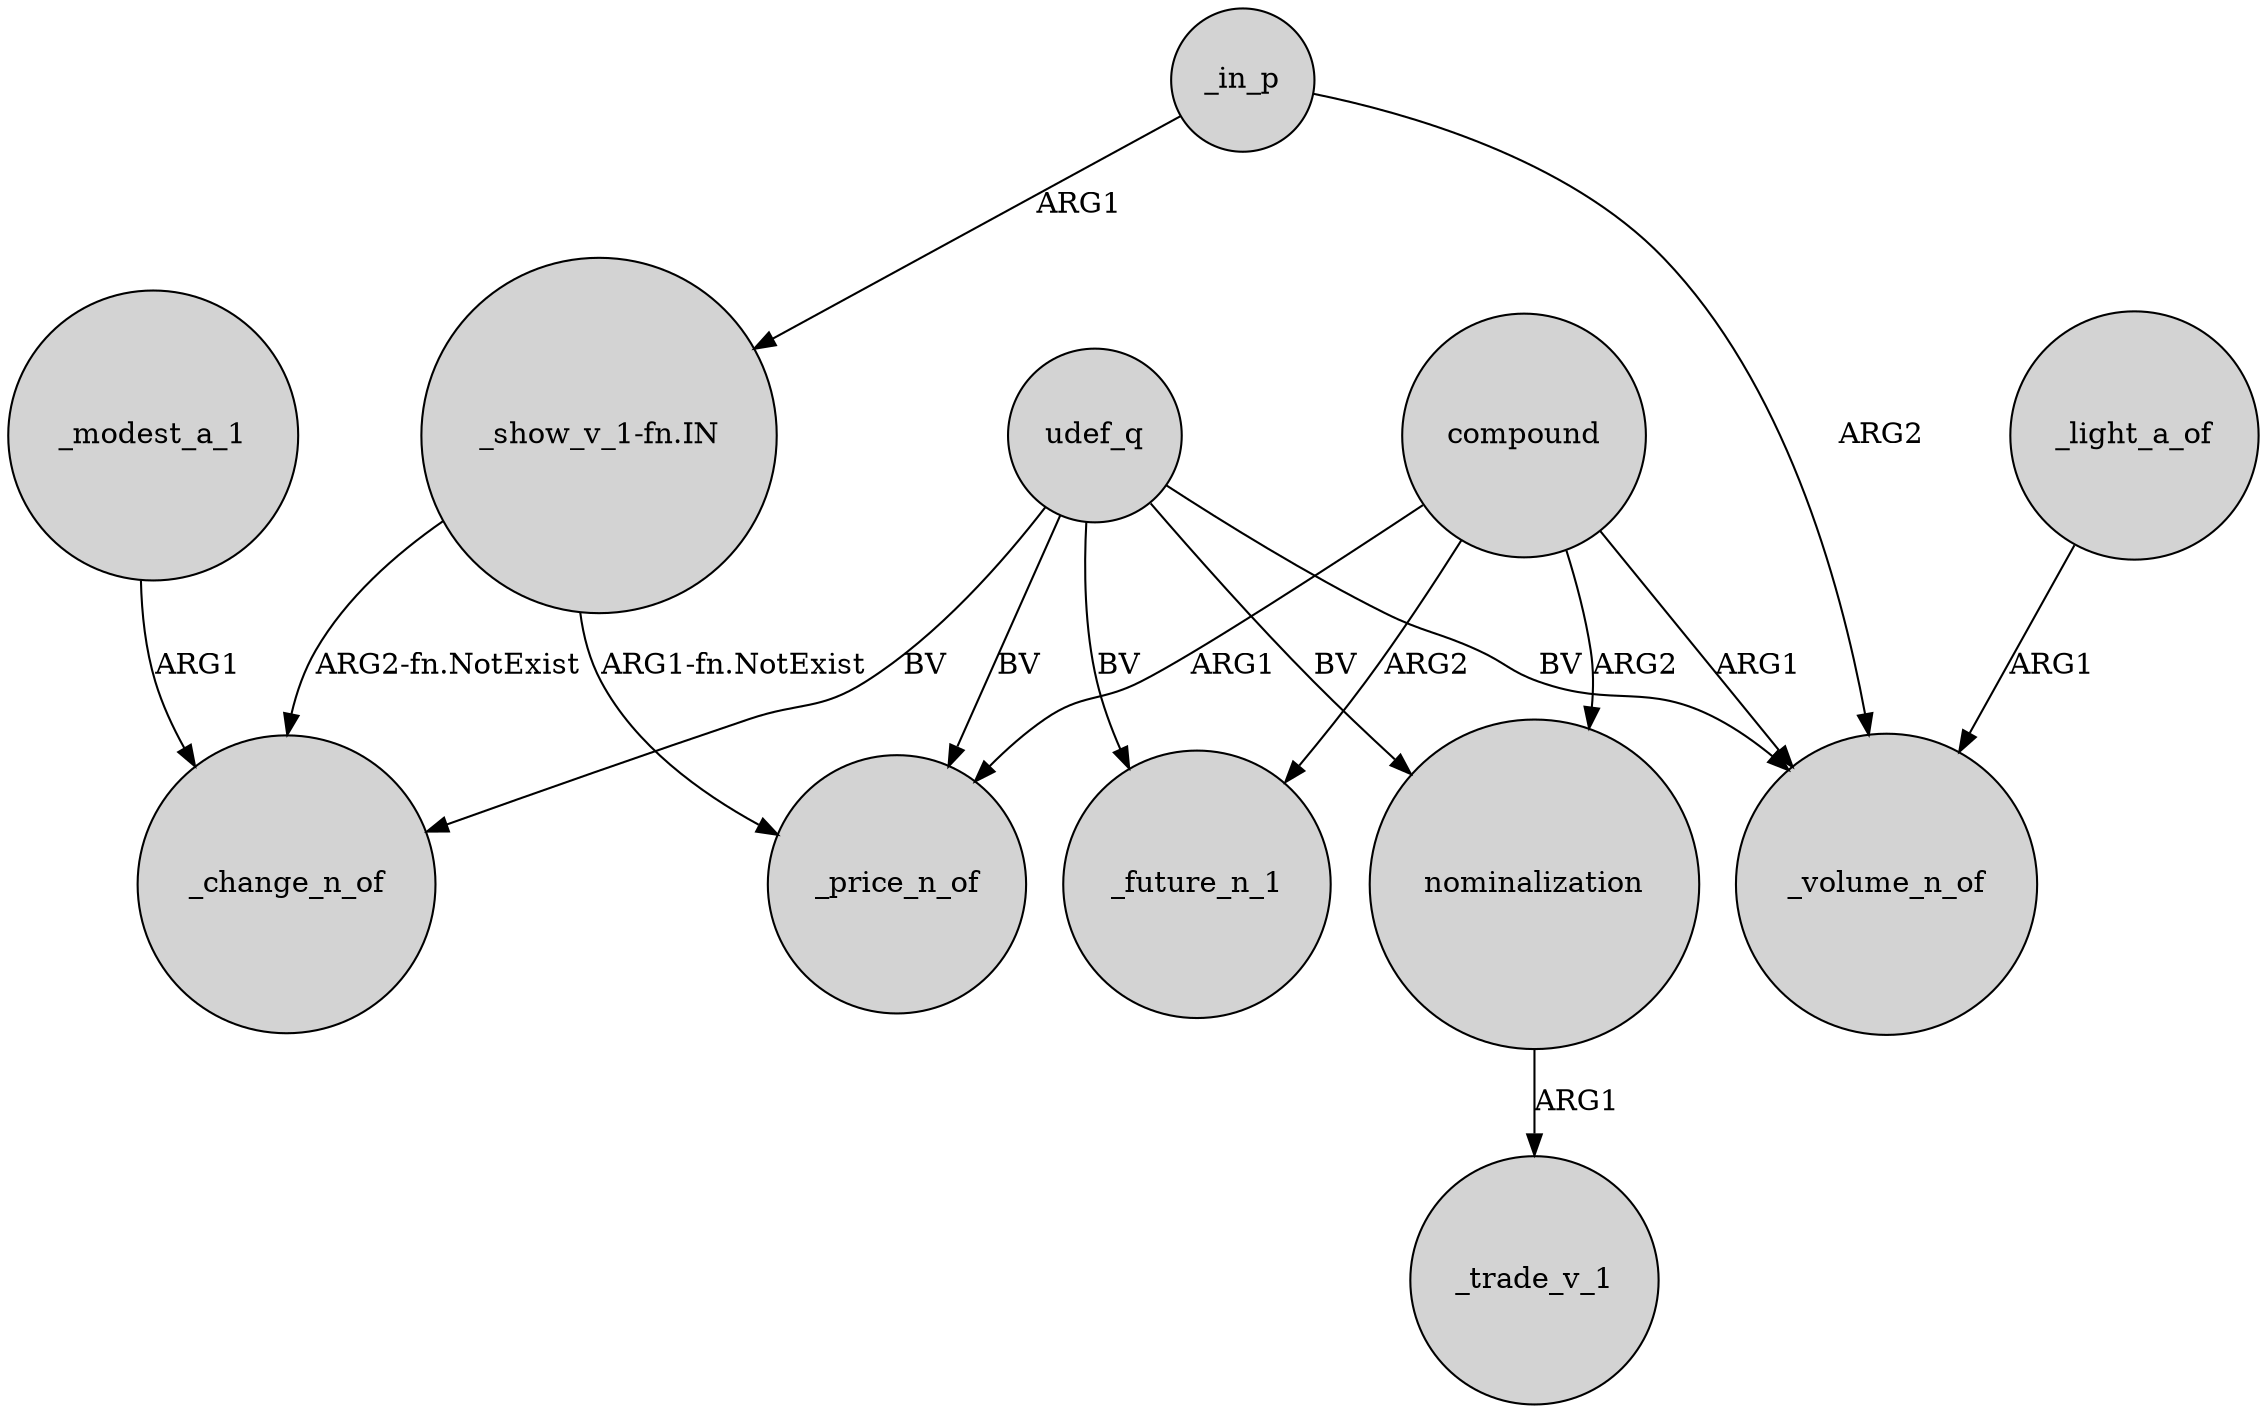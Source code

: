 digraph {
	node [shape=circle style=filled]
	udef_q -> _change_n_of [label=BV]
	"_show_v_1-fn.IN" -> _price_n_of [label="ARG1-fn.NotExist"]
	compound -> nominalization [label=ARG2]
	udef_q -> _price_n_of [label=BV]
	_modest_a_1 -> _change_n_of [label=ARG1]
	_in_p -> "_show_v_1-fn.IN" [label=ARG1]
	compound -> _price_n_of [label=ARG1]
	compound -> _future_n_1 [label=ARG2]
	_in_p -> _volume_n_of [label=ARG2]
	"_show_v_1-fn.IN" -> _change_n_of [label="ARG2-fn.NotExist"]
	nominalization -> _trade_v_1 [label=ARG1]
	_light_a_of -> _volume_n_of [label=ARG1]
	udef_q -> _future_n_1 [label=BV]
	udef_q -> nominalization [label=BV]
	compound -> _volume_n_of [label=ARG1]
	udef_q -> _volume_n_of [label=BV]
}
